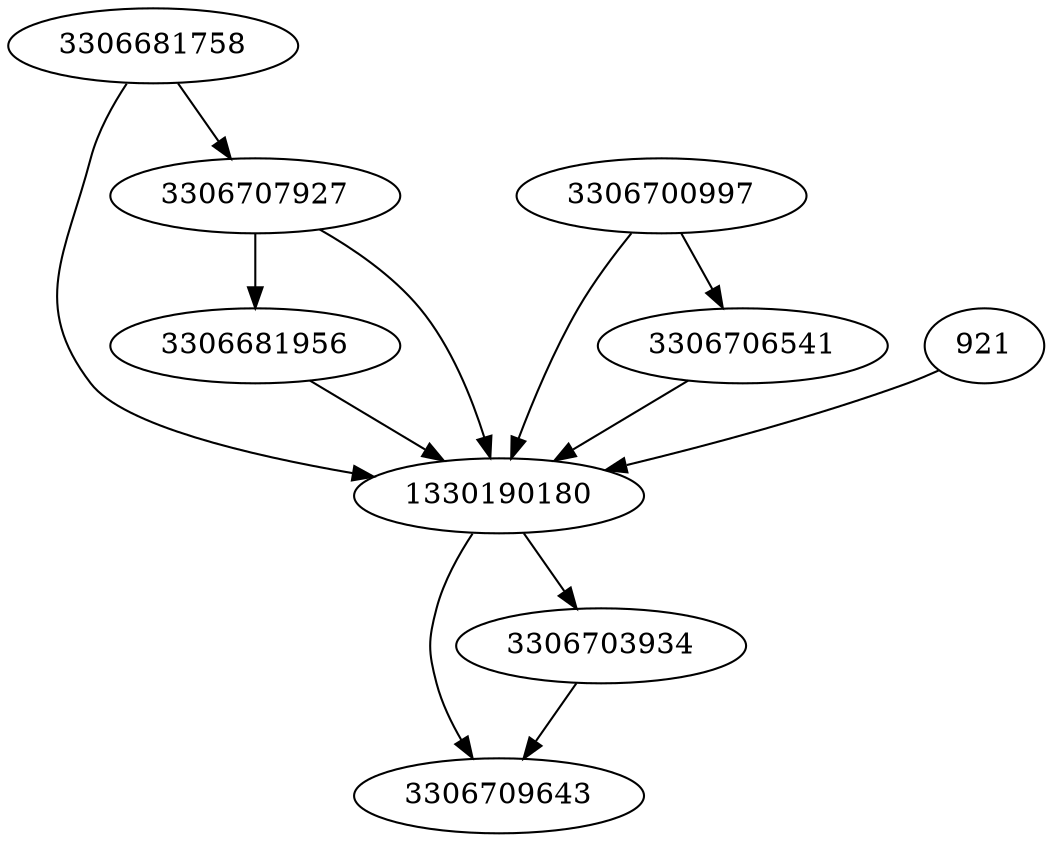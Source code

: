 strict digraph  {
3306681758;
3306681956;
3306700997;
1330190180;
3306709643;
3306706541;
3306707927;
921;
3306703934;
3306681758 -> 3306707927;
3306681758 -> 1330190180;
3306681956 -> 1330190180;
3306700997 -> 1330190180;
3306700997 -> 3306706541;
1330190180 -> 3306709643;
1330190180 -> 3306703934;
3306706541 -> 1330190180;
3306707927 -> 3306681956;
3306707927 -> 1330190180;
921 -> 1330190180;
3306703934 -> 3306709643;
}
